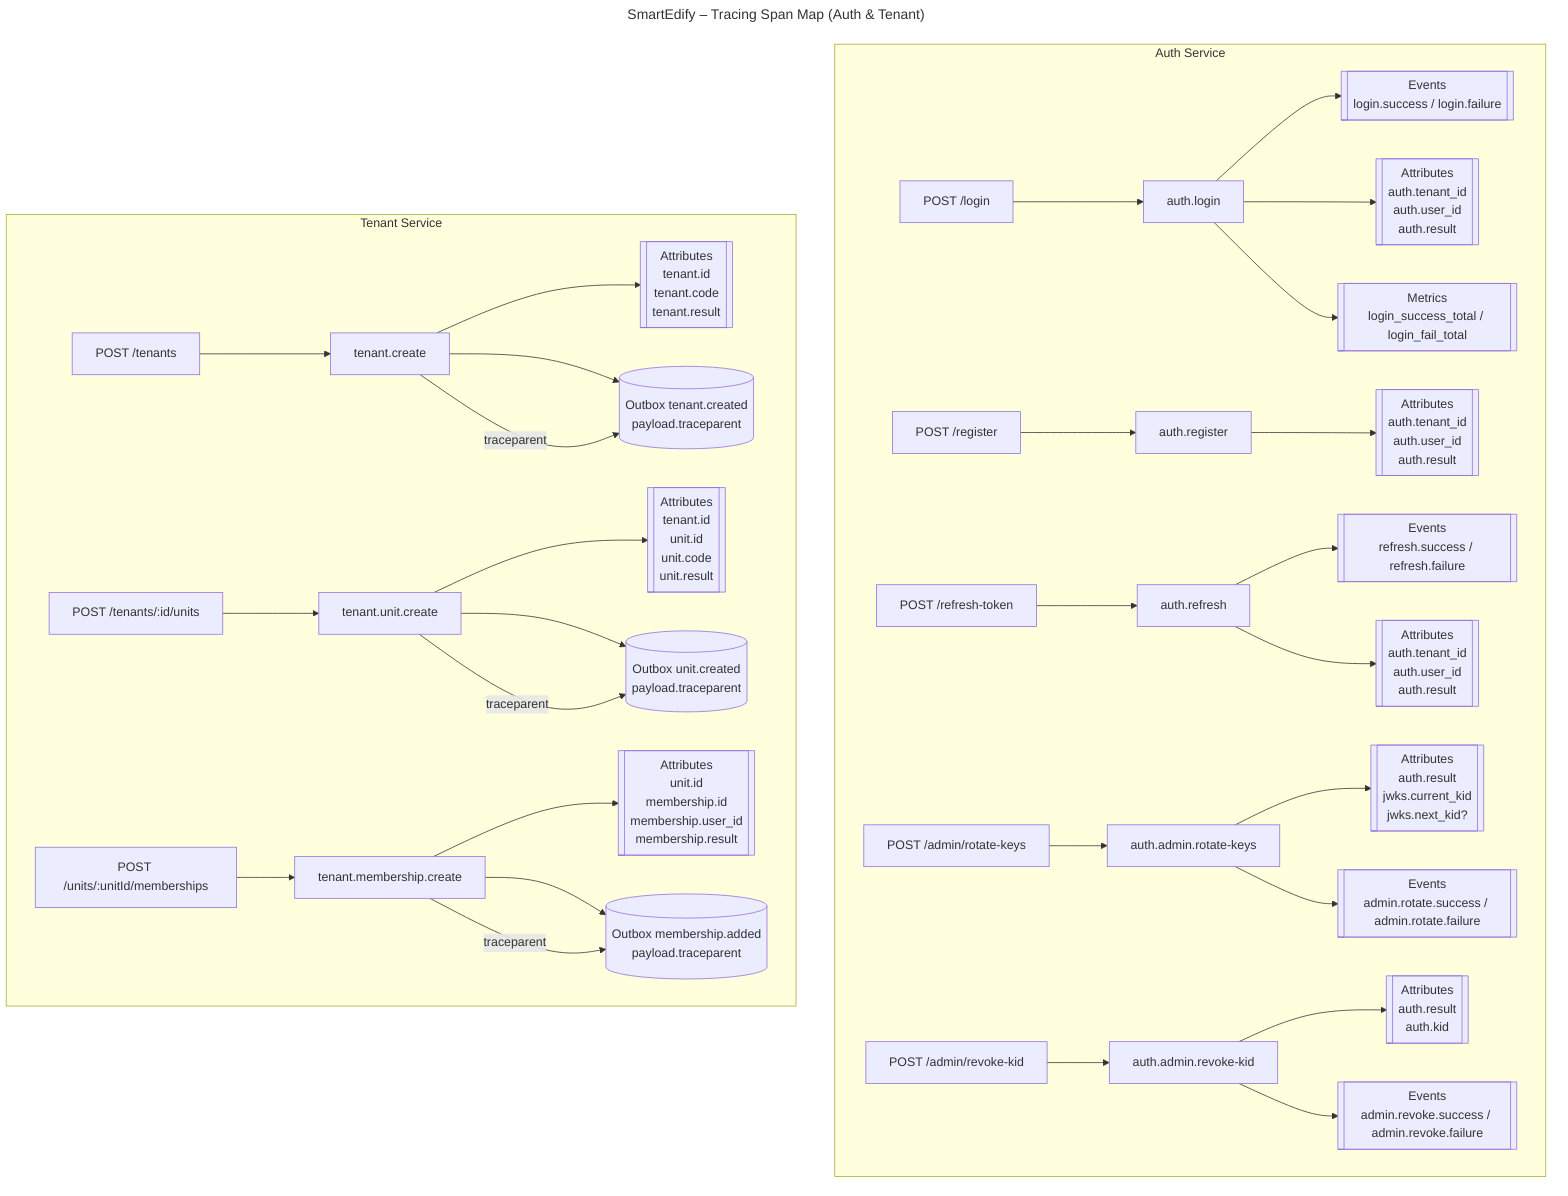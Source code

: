 ---
id: tracing-span-map
title: "SmartEdify – Tracing Span Map (Auth & Tenant)"
description: "Span inventory for key Auth and Tenant endpoints with emitted events, attributes, and correlated metrics."
updated: 2025-02-14
tags: ["observability", "tracing", "flowchart"]
---
flowchart TD
    subgraph Auth[Auth Service]
        A1[POST /login] --> S1[auth.login]
        S1 --> E1[[Events<br/>login.success / login.failure]]
        S1 --> Attr1[[Attributes<br/>auth.tenant_id<br/>auth.user_id<br/>auth.result]]
        S1 --> M1[[Metrics<br/>login_success_total / login_fail_total]]

        A2[POST /register] --> S2[auth.register]
        S2 --> Attr2[[Attributes<br/>auth.tenant_id<br/>auth.user_id<br/>auth.result]]

        A3[POST /refresh-token] --> S3[auth.refresh]
        S3 --> E3[[Events<br/>refresh.success / refresh.failure]]
        S3 --> Attr3[[Attributes<br/>auth.tenant_id<br/>auth.user_id<br/>auth.result]]

        A4[POST /admin/rotate-keys] --> S4[auth.admin.rotate-keys]
        S4 --> Attr4[[Attributes<br/>auth.result<br/>jwks.current_kid<br/>jwks.next_kid?]]
        S4 --> E4[[Events<br/>admin.rotate.success / admin.rotate.failure]]

        A5[POST /admin/revoke-kid] --> S5[auth.admin.revoke-kid]
        S5 --> Attr5[[Attributes<br/>auth.result<br/>auth.kid]]
        S5 --> E5[[Events<br/>admin.revoke.success / admin.revoke.failure]]
    end

    subgraph Tenant[Tenant Service]
        T1[POST /tenants] --> TS1[tenant.create]
        TS1 --> AttrT1[[Attributes<br/>tenant.id<br/>tenant.code<br/>tenant.result]]
        TS1 --> OT1[(Outbox tenant.created<br/>payload.traceparent)]

        T2[POST /tenants/:id/units] --> TS2[tenant.unit.create]
        TS2 --> AttrT2[[Attributes<br/>tenant.id<br/>unit.id<br/>unit.code<br/>unit.result]]
        TS2 --> OT2[(Outbox unit.created<br/>payload.traceparent)]

        T3[POST /units/:unitId/memberships] --> TS3[tenant.membership.create]
        TS3 --> AttrT3[[Attributes<br/>unit.id<br/>membership.id<br/>membership.user_id<br/>membership.result]]
        TS3 --> OT3[(Outbox membership.added<br/>payload.traceparent)]
    end

    TS1 -->|traceparent| OT1
    TS2 -->|traceparent| OT2
    TS3 -->|traceparent| OT3